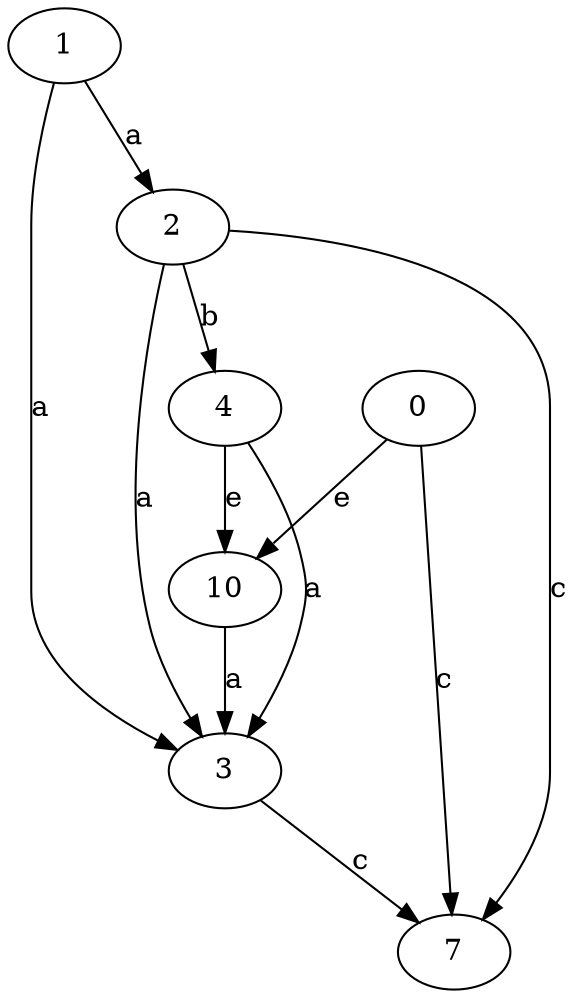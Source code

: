 strict digraph  {
1;
2;
3;
4;
7;
0;
10;
1 -> 2  [label=a];
1 -> 3  [label=a];
2 -> 3  [label=a];
2 -> 4  [label=b];
2 -> 7  [label=c];
3 -> 7  [label=c];
4 -> 3  [label=a];
4 -> 10  [label=e];
0 -> 7  [label=c];
0 -> 10  [label=e];
10 -> 3  [label=a];
}
